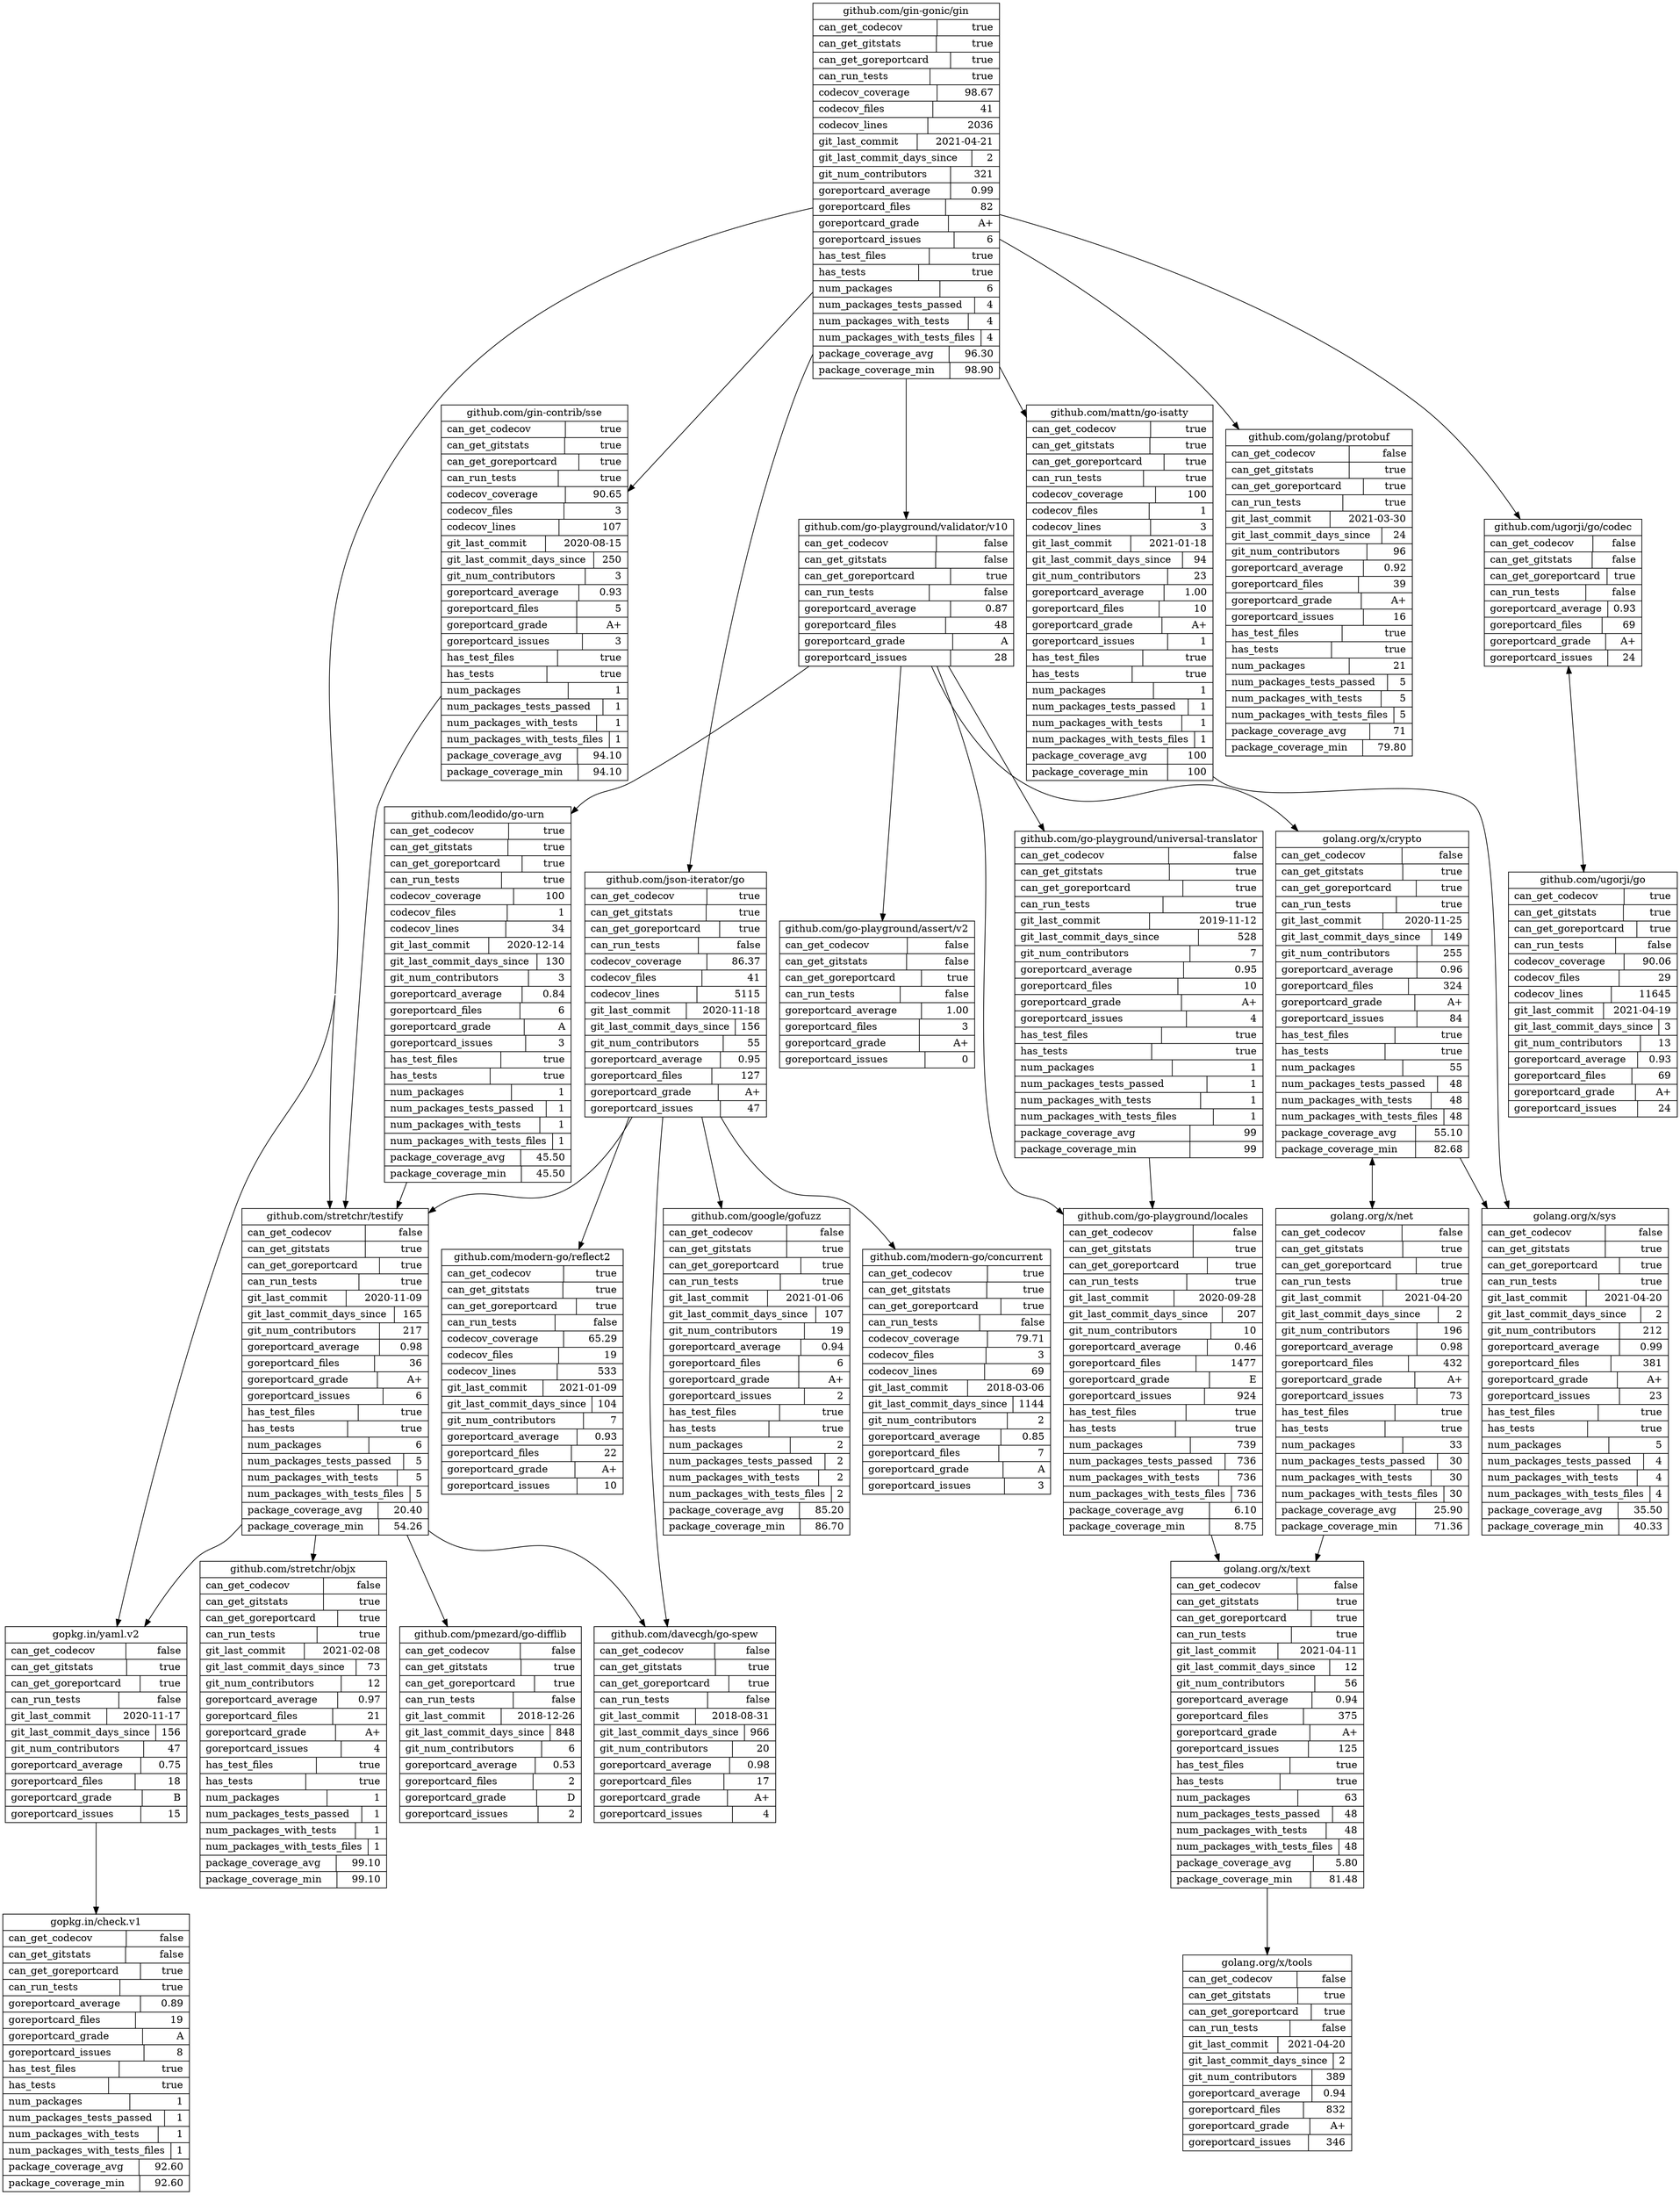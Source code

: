 digraph G {
	concentrate=True;
	rankdir=TB;
	node [shape=record];
	
	"github.com/gin-gonic/gin" [label="{ github.com/gin-gonic/gin | {can_get_codecov\l | true\r} | {can_get_gitstats\l | true\r} | {can_get_goreportcard\l | true\r} | {can_run_tests\l | true\r} | {codecov_coverage\l | 98.67\r} | {codecov_files\l | 41\r} | {codecov_lines\l | 2036\r} | {git_last_commit\l | 2021-04-21\r} | {git_last_commit_days_since\l | 2\r} | {git_num_contributors\l | 321\r} | {goreportcard_average\l | 0.99\r} | {goreportcard_files\l | 82\r} | {goreportcard_grade\l | A+\r} | {goreportcard_issues\l | 6\r} | {has_test_files\l | true\r} | {has_tests\l | true\r} | {num_packages\l | 6\r} | {num_packages_tests_passed\l | 4\r} | {num_packages_with_tests\l | 4\r} | {num_packages_with_tests_files\l | 4\r} | {package_coverage_avg\l | 96.30\r} | {package_coverage_min\l | 98.90\r} }"];
	"github.com/gin-contrib/sse" [label="{ github.com/gin-contrib/sse | {can_get_codecov\l | true\r} | {can_get_gitstats\l | true\r} | {can_get_goreportcard\l | true\r} | {can_run_tests\l | true\r} | {codecov_coverage\l | 90.65\r} | {codecov_files\l | 3\r} | {codecov_lines\l | 107\r} | {git_last_commit\l | 2020-08-15\r} | {git_last_commit_days_since\l | 250\r} | {git_num_contributors\l | 3\r} | {goreportcard_average\l | 0.93\r} | {goreportcard_files\l | 5\r} | {goreportcard_grade\l | A+\r} | {goreportcard_issues\l | 3\r} | {has_test_files\l | true\r} | {has_tests\l | true\r} | {num_packages\l | 1\r} | {num_packages_tests_passed\l | 1\r} | {num_packages_with_tests\l | 1\r} | {num_packages_with_tests_files\l | 1\r} | {package_coverage_avg\l | 94.10\r} | {package_coverage_min\l | 94.10\r} }"];
	"github.com/go-playground/validator/v10" [label="{ github.com/go-playground/validator/v10 | {can_get_codecov\l | false\r} | {can_get_gitstats\l | false\r} | {can_get_goreportcard\l | true\r} | {can_run_tests\l | false\r} | {goreportcard_average\l | 0.87\r} | {goreportcard_files\l | 48\r} | {goreportcard_grade\l | A\r} | {goreportcard_issues\l | 28\r} }"];
	"github.com/golang/protobuf" [label="{ github.com/golang/protobuf | {can_get_codecov\l | false\r} | {can_get_gitstats\l | true\r} | {can_get_goreportcard\l | true\r} | {can_run_tests\l | true\r} | {git_last_commit\l | 2021-03-30\r} | {git_last_commit_days_since\l | 24\r} | {git_num_contributors\l | 96\r} | {goreportcard_average\l | 0.92\r} | {goreportcard_files\l | 39\r} | {goreportcard_grade\l | A+\r} | {goreportcard_issues\l | 16\r} | {has_test_files\l | true\r} | {has_tests\l | true\r} | {num_packages\l | 21\r} | {num_packages_tests_passed\l | 5\r} | {num_packages_with_tests\l | 5\r} | {num_packages_with_tests_files\l | 5\r} | {package_coverage_avg\l | 71\r} | {package_coverage_min\l | 79.80\r} }"];
	"github.com/json-iterator/go" [label="{ github.com/json-iterator/go | {can_get_codecov\l | true\r} | {can_get_gitstats\l | true\r} | {can_get_goreportcard\l | true\r} | {can_run_tests\l | false\r} | {codecov_coverage\l | 86.37\r} | {codecov_files\l | 41\r} | {codecov_lines\l | 5115\r} | {git_last_commit\l | 2020-11-18\r} | {git_last_commit_days_since\l | 156\r} | {git_num_contributors\l | 55\r} | {goreportcard_average\l | 0.95\r} | {goreportcard_files\l | 127\r} | {goreportcard_grade\l | A+\r} | {goreportcard_issues\l | 47\r} }"];
	"github.com/mattn/go-isatty" [label="{ github.com/mattn/go-isatty | {can_get_codecov\l | true\r} | {can_get_gitstats\l | true\r} | {can_get_goreportcard\l | true\r} | {can_run_tests\l | true\r} | {codecov_coverage\l | 100\r} | {codecov_files\l | 1\r} | {codecov_lines\l | 3\r} | {git_last_commit\l | 2021-01-18\r} | {git_last_commit_days_since\l | 94\r} | {git_num_contributors\l | 23\r} | {goreportcard_average\l | 1.00\r} | {goreportcard_files\l | 10\r} | {goreportcard_grade\l | A+\r} | {goreportcard_issues\l | 1\r} | {has_test_files\l | true\r} | {has_tests\l | true\r} | {num_packages\l | 1\r} | {num_packages_tests_passed\l | 1\r} | {num_packages_with_tests\l | 1\r} | {num_packages_with_tests_files\l | 1\r} | {package_coverage_avg\l | 100\r} | {package_coverage_min\l | 100\r} }"];
	"github.com/stretchr/testify" [label="{ github.com/stretchr/testify | {can_get_codecov\l | false\r} | {can_get_gitstats\l | true\r} | {can_get_goreportcard\l | true\r} | {can_run_tests\l | true\r} | {git_last_commit\l | 2020-11-09\r} | {git_last_commit_days_since\l | 165\r} | {git_num_contributors\l | 217\r} | {goreportcard_average\l | 0.98\r} | {goreportcard_files\l | 36\r} | {goreportcard_grade\l | A+\r} | {goreportcard_issues\l | 6\r} | {has_test_files\l | true\r} | {has_tests\l | true\r} | {num_packages\l | 6\r} | {num_packages_tests_passed\l | 5\r} | {num_packages_with_tests\l | 5\r} | {num_packages_with_tests_files\l | 5\r} | {package_coverage_avg\l | 20.40\r} | {package_coverage_min\l | 54.26\r} }"];
	"github.com/ugorji/go/codec" [label="{ github.com/ugorji/go/codec | {can_get_codecov\l | false\r} | {can_get_gitstats\l | false\r} | {can_get_goreportcard\l | true\r} | {can_run_tests\l | false\r} | {goreportcard_average\l | 0.93\r} | {goreportcard_files\l | 69\r} | {goreportcard_grade\l | A+\r} | {goreportcard_issues\l | 24\r} }"];
	"gopkg.in/yaml.v2" [label="{ gopkg.in/yaml.v2 | {can_get_codecov\l | false\r} | {can_get_gitstats\l | true\r} | {can_get_goreportcard\l | true\r} | {can_run_tests\l | false\r} | {git_last_commit\l | 2020-11-17\r} | {git_last_commit_days_since\l | 156\r} | {git_num_contributors\l | 47\r} | {goreportcard_average\l | 0.75\r} | {goreportcard_files\l | 18\r} | {goreportcard_grade\l | B\r} | {goreportcard_issues\l | 15\r} }"];
	"github.com/go-playground/assert/v2" [label="{ github.com/go-playground/assert/v2 | {can_get_codecov\l | false\r} | {can_get_gitstats\l | false\r} | {can_get_goreportcard\l | true\r} | {can_run_tests\l | false\r} | {goreportcard_average\l | 1.00\r} | {goreportcard_files\l | 3\r} | {goreportcard_grade\l | A+\r} | {goreportcard_issues\l | 0\r} }"];
	"github.com/go-playground/locales" [label="{ github.com/go-playground/locales | {can_get_codecov\l | false\r} | {can_get_gitstats\l | true\r} | {can_get_goreportcard\l | true\r} | {can_run_tests\l | true\r} | {git_last_commit\l | 2020-09-28\r} | {git_last_commit_days_since\l | 207\r} | {git_num_contributors\l | 10\r} | {goreportcard_average\l | 0.46\r} | {goreportcard_files\l | 1477\r} | {goreportcard_grade\l | E\r} | {goreportcard_issues\l | 924\r} | {has_test_files\l | true\r} | {has_tests\l | true\r} | {num_packages\l | 739\r} | {num_packages_tests_passed\l | 736\r} | {num_packages_with_tests\l | 736\r} | {num_packages_with_tests_files\l | 736\r} | {package_coverage_avg\l | 6.10\r} | {package_coverage_min\l | 8.75\r} }"];
	"github.com/go-playground/universal-translator" [label="{ github.com/go-playground/universal-translator | {can_get_codecov\l | false\r} | {can_get_gitstats\l | true\r} | {can_get_goreportcard\l | true\r} | {can_run_tests\l | true\r} | {git_last_commit\l | 2019-11-12\r} | {git_last_commit_days_since\l | 528\r} | {git_num_contributors\l | 7\r} | {goreportcard_average\l | 0.95\r} | {goreportcard_files\l | 10\r} | {goreportcard_grade\l | A+\r} | {goreportcard_issues\l | 4\r} | {has_test_files\l | true\r} | {has_tests\l | true\r} | {num_packages\l | 1\r} | {num_packages_tests_passed\l | 1\r} | {num_packages_with_tests\l | 1\r} | {num_packages_with_tests_files\l | 1\r} | {package_coverage_avg\l | 99\r} | {package_coverage_min\l | 99\r} }"];
	"github.com/leodido/go-urn" [label="{ github.com/leodido/go-urn | {can_get_codecov\l | true\r} | {can_get_gitstats\l | true\r} | {can_get_goreportcard\l | true\r} | {can_run_tests\l | true\r} | {codecov_coverage\l | 100\r} | {codecov_files\l | 1\r} | {codecov_lines\l | 34\r} | {git_last_commit\l | 2020-12-14\r} | {git_last_commit_days_since\l | 130\r} | {git_num_contributors\l | 3\r} | {goreportcard_average\l | 0.84\r} | {goreportcard_files\l | 6\r} | {goreportcard_grade\l | A\r} | {goreportcard_issues\l | 3\r} | {has_test_files\l | true\r} | {has_tests\l | true\r} | {num_packages\l | 1\r} | {num_packages_tests_passed\l | 1\r} | {num_packages_with_tests\l | 1\r} | {num_packages_with_tests_files\l | 1\r} | {package_coverage_avg\l | 45.50\r} | {package_coverage_min\l | 45.50\r} }"];
	"golang.org/x/crypto" [label="{ golang.org/x/crypto | {can_get_codecov\l | false\r} | {can_get_gitstats\l | true\r} | {can_get_goreportcard\l | true\r} | {can_run_tests\l | true\r} | {git_last_commit\l | 2020-11-25\r} | {git_last_commit_days_since\l | 149\r} | {git_num_contributors\l | 255\r} | {goreportcard_average\l | 0.96\r} | {goreportcard_files\l | 324\r} | {goreportcard_grade\l | A+\r} | {goreportcard_issues\l | 84\r} | {has_test_files\l | true\r} | {has_tests\l | true\r} | {num_packages\l | 55\r} | {num_packages_tests_passed\l | 48\r} | {num_packages_with_tests\l | 48\r} | {num_packages_with_tests_files\l | 48\r} | {package_coverage_avg\l | 55.10\r} | {package_coverage_min\l | 82.68\r} }"];
	"github.com/davecgh/go-spew" [label="{ github.com/davecgh/go-spew | {can_get_codecov\l | false\r} | {can_get_gitstats\l | true\r} | {can_get_goreportcard\l | true\r} | {can_run_tests\l | false\r} | {git_last_commit\l | 2018-08-31\r} | {git_last_commit_days_since\l | 966\r} | {git_num_contributors\l | 20\r} | {goreportcard_average\l | 0.98\r} | {goreportcard_files\l | 17\r} | {goreportcard_grade\l | A+\r} | {goreportcard_issues\l | 4\r} }"];
	"github.com/google/gofuzz" [label="{ github.com/google/gofuzz | {can_get_codecov\l | false\r} | {can_get_gitstats\l | true\r} | {can_get_goreportcard\l | true\r} | {can_run_tests\l | true\r} | {git_last_commit\l | 2021-01-06\r} | {git_last_commit_days_since\l | 107\r} | {git_num_contributors\l | 19\r} | {goreportcard_average\l | 0.94\r} | {goreportcard_files\l | 6\r} | {goreportcard_grade\l | A+\r} | {goreportcard_issues\l | 2\r} | {has_test_files\l | true\r} | {has_tests\l | true\r} | {num_packages\l | 2\r} | {num_packages_tests_passed\l | 2\r} | {num_packages_with_tests\l | 2\r} | {num_packages_with_tests_files\l | 2\r} | {package_coverage_avg\l | 85.20\r} | {package_coverage_min\l | 86.70\r} }"];
	"github.com/modern-go/concurrent" [label="{ github.com/modern-go/concurrent | {can_get_codecov\l | true\r} | {can_get_gitstats\l | true\r} | {can_get_goreportcard\l | true\r} | {can_run_tests\l | false\r} | {codecov_coverage\l | 79.71\r} | {codecov_files\l | 3\r} | {codecov_lines\l | 69\r} | {git_last_commit\l | 2018-03-06\r} | {git_last_commit_days_since\l | 1144\r} | {git_num_contributors\l | 2\r} | {goreportcard_average\l | 0.85\r} | {goreportcard_files\l | 7\r} | {goreportcard_grade\l | A\r} | {goreportcard_issues\l | 3\r} }"];
	"github.com/modern-go/reflect2" [label="{ github.com/modern-go/reflect2 | {can_get_codecov\l | true\r} | {can_get_gitstats\l | true\r} | {can_get_goreportcard\l | true\r} | {can_run_tests\l | false\r} | {codecov_coverage\l | 65.29\r} | {codecov_files\l | 19\r} | {codecov_lines\l | 533\r} | {git_last_commit\l | 2021-01-09\r} | {git_last_commit_days_since\l | 104\r} | {git_num_contributors\l | 7\r} | {goreportcard_average\l | 0.93\r} | {goreportcard_files\l | 22\r} | {goreportcard_grade\l | A+\r} | {goreportcard_issues\l | 10\r} }"];
	"golang.org/x/sys" [label="{ golang.org/x/sys | {can_get_codecov\l | false\r} | {can_get_gitstats\l | true\r} | {can_get_goreportcard\l | true\r} | {can_run_tests\l | true\r} | {git_last_commit\l | 2021-04-20\r} | {git_last_commit_days_since\l | 2\r} | {git_num_contributors\l | 212\r} | {goreportcard_average\l | 0.99\r} | {goreportcard_files\l | 381\r} | {goreportcard_grade\l | A+\r} | {goreportcard_issues\l | 23\r} | {has_test_files\l | true\r} | {has_tests\l | true\r} | {num_packages\l | 5\r} | {num_packages_tests_passed\l | 4\r} | {num_packages_with_tests\l | 4\r} | {num_packages_with_tests_files\l | 4\r} | {package_coverage_avg\l | 35.50\r} | {package_coverage_min\l | 40.33\r} }"];
	"github.com/pmezard/go-difflib" [label="{ github.com/pmezard/go-difflib | {can_get_codecov\l | false\r} | {can_get_gitstats\l | true\r} | {can_get_goreportcard\l | true\r} | {can_run_tests\l | false\r} | {git_last_commit\l | 2018-12-26\r} | {git_last_commit_days_since\l | 848\r} | {git_num_contributors\l | 6\r} | {goreportcard_average\l | 0.53\r} | {goreportcard_files\l | 2\r} | {goreportcard_grade\l | D\r} | {goreportcard_issues\l | 2\r} }"];
	"github.com/stretchr/objx" [label="{ github.com/stretchr/objx | {can_get_codecov\l | false\r} | {can_get_gitstats\l | true\r} | {can_get_goreportcard\l | true\r} | {can_run_tests\l | true\r} | {git_last_commit\l | 2021-02-08\r} | {git_last_commit_days_since\l | 73\r} | {git_num_contributors\l | 12\r} | {goreportcard_average\l | 0.97\r} | {goreportcard_files\l | 21\r} | {goreportcard_grade\l | A+\r} | {goreportcard_issues\l | 4\r} | {has_test_files\l | true\r} | {has_tests\l | true\r} | {num_packages\l | 1\r} | {num_packages_tests_passed\l | 1\r} | {num_packages_with_tests\l | 1\r} | {num_packages_with_tests_files\l | 1\r} | {package_coverage_avg\l | 99.10\r} | {package_coverage_min\l | 99.10\r} }"];
	"github.com/ugorji/go" [label="{ github.com/ugorji/go | {can_get_codecov\l | true\r} | {can_get_gitstats\l | true\r} | {can_get_goreportcard\l | true\r} | {can_run_tests\l | false\r} | {codecov_coverage\l | 90.06\r} | {codecov_files\l | 29\r} | {codecov_lines\l | 11645\r} | {git_last_commit\l | 2021-04-19\r} | {git_last_commit_days_since\l | 3\r} | {git_num_contributors\l | 13\r} | {goreportcard_average\l | 0.93\r} | {goreportcard_files\l | 69\r} | {goreportcard_grade\l | A+\r} | {goreportcard_issues\l | 24\r} }"];
	"gopkg.in/check.v1" [label="{ gopkg.in/check.v1 | {can_get_codecov\l | false\r} | {can_get_gitstats\l | false\r} | {can_get_goreportcard\l | true\r} | {can_run_tests\l | true\r} | {goreportcard_average\l | 0.89\r} | {goreportcard_files\l | 19\r} | {goreportcard_grade\l | A\r} | {goreportcard_issues\l | 8\r} | {has_test_files\l | true\r} | {has_tests\l | true\r} | {num_packages\l | 1\r} | {num_packages_tests_passed\l | 1\r} | {num_packages_with_tests\l | 1\r} | {num_packages_with_tests_files\l | 1\r} | {package_coverage_avg\l | 92.60\r} | {package_coverage_min\l | 92.60\r} }"];
	"golang.org/x/text" [label="{ golang.org/x/text | {can_get_codecov\l | false\r} | {can_get_gitstats\l | true\r} | {can_get_goreportcard\l | true\r} | {can_run_tests\l | true\r} | {git_last_commit\l | 2021-04-11\r} | {git_last_commit_days_since\l | 12\r} | {git_num_contributors\l | 56\r} | {goreportcard_average\l | 0.94\r} | {goreportcard_files\l | 375\r} | {goreportcard_grade\l | A+\r} | {goreportcard_issues\l | 125\r} | {has_test_files\l | true\r} | {has_tests\l | true\r} | {num_packages\l | 63\r} | {num_packages_tests_passed\l | 48\r} | {num_packages_with_tests\l | 48\r} | {num_packages_with_tests_files\l | 48\r} | {package_coverage_avg\l | 5.80\r} | {package_coverage_min\l | 81.48\r} }"];
	"golang.org/x/net" [label="{ golang.org/x/net | {can_get_codecov\l | false\r} | {can_get_gitstats\l | true\r} | {can_get_goreportcard\l | true\r} | {can_run_tests\l | true\r} | {git_last_commit\l | 2021-04-20\r} | {git_last_commit_days_since\l | 2\r} | {git_num_contributors\l | 196\r} | {goreportcard_average\l | 0.98\r} | {goreportcard_files\l | 432\r} | {goreportcard_grade\l | A+\r} | {goreportcard_issues\l | 73\r} | {has_test_files\l | true\r} | {has_tests\l | true\r} | {num_packages\l | 33\r} | {num_packages_tests_passed\l | 30\r} | {num_packages_with_tests\l | 30\r} | {num_packages_with_tests_files\l | 30\r} | {package_coverage_avg\l | 25.90\r} | {package_coverage_min\l | 71.36\r} }"];
	"golang.org/x/tools" [label="{ golang.org/x/tools | {can_get_codecov\l | false\r} | {can_get_gitstats\l | true\r} | {can_get_goreportcard\l | true\r} | {can_run_tests\l | false\r} | {git_last_commit\l | 2021-04-20\r} | {git_last_commit_days_since\l | 2\r} | {git_num_contributors\l | 389\r} | {goreportcard_average\l | 0.94\r} | {goreportcard_files\l | 832\r} | {goreportcard_grade\l | A+\r} | {goreportcard_issues\l | 346\r} }"];
	

	"github.com/gin-gonic/gin" -> "github.com/gin-contrib/sse";
	"github.com/gin-gonic/gin" -> "github.com/go-playground/validator/v10";
	"github.com/gin-gonic/gin" -> "github.com/golang/protobuf";
	"github.com/gin-gonic/gin" -> "github.com/json-iterator/go";
	"github.com/gin-gonic/gin" -> "github.com/mattn/go-isatty";
	"github.com/gin-gonic/gin" -> "github.com/stretchr/testify";
	"github.com/gin-gonic/gin" -> "github.com/ugorji/go/codec";
	"github.com/gin-gonic/gin" -> "gopkg.in/yaml.v2";
	"github.com/gin-contrib/sse" -> "github.com/stretchr/testify";
	"github.com/go-playground/validator/v10" -> "github.com/go-playground/assert/v2";
	"github.com/go-playground/validator/v10" -> "github.com/go-playground/locales";
	"github.com/go-playground/validator/v10" -> "github.com/go-playground/universal-translator";
	"github.com/go-playground/validator/v10" -> "github.com/leodido/go-urn";
	"github.com/go-playground/validator/v10" -> "golang.org/x/crypto";
	"github.com/json-iterator/go" -> "github.com/davecgh/go-spew";
	"github.com/json-iterator/go" -> "github.com/google/gofuzz";
	"github.com/json-iterator/go" -> "github.com/modern-go/concurrent";
	"github.com/json-iterator/go" -> "github.com/modern-go/reflect2";
	"github.com/json-iterator/go" -> "github.com/stretchr/testify";
	"github.com/mattn/go-isatty" -> "golang.org/x/sys";
	"github.com/stretchr/testify" -> "github.com/davecgh/go-spew";
	"github.com/stretchr/testify" -> "github.com/pmezard/go-difflib";
	"github.com/stretchr/testify" -> "github.com/stretchr/objx";
	"github.com/stretchr/testify" -> "gopkg.in/yaml.v2";
	"github.com/ugorji/go/codec" -> "github.com/ugorji/go";
	"gopkg.in/yaml.v2" -> "gopkg.in/check.v1";
	"github.com/stretchr/testify" -> "github.com/davecgh/go-spew";
	"github.com/stretchr/testify" -> "github.com/pmezard/go-difflib";
	"github.com/stretchr/testify" -> "github.com/stretchr/objx";
	"github.com/go-playground/locales" -> "golang.org/x/text";
	"github.com/go-playground/universal-translator" -> "github.com/go-playground/locales";
	"github.com/leodido/go-urn" -> "github.com/stretchr/testify";
	"golang.org/x/crypto" -> "golang.org/x/net";
	"golang.org/x/crypto" -> "golang.org/x/sys";
	"gopkg.in/yaml.v2" -> "gopkg.in/check.v1";
	"github.com/ugorji/go" -> "github.com/ugorji/go/codec";
	"golang.org/x/text" -> "golang.org/x/tools";
	"golang.org/x/net" -> "golang.org/x/crypto";
	"golang.org/x/net" -> "golang.org/x/text";
	"golang.org/x/crypto" -> "golang.org/x/sys";
	
}
